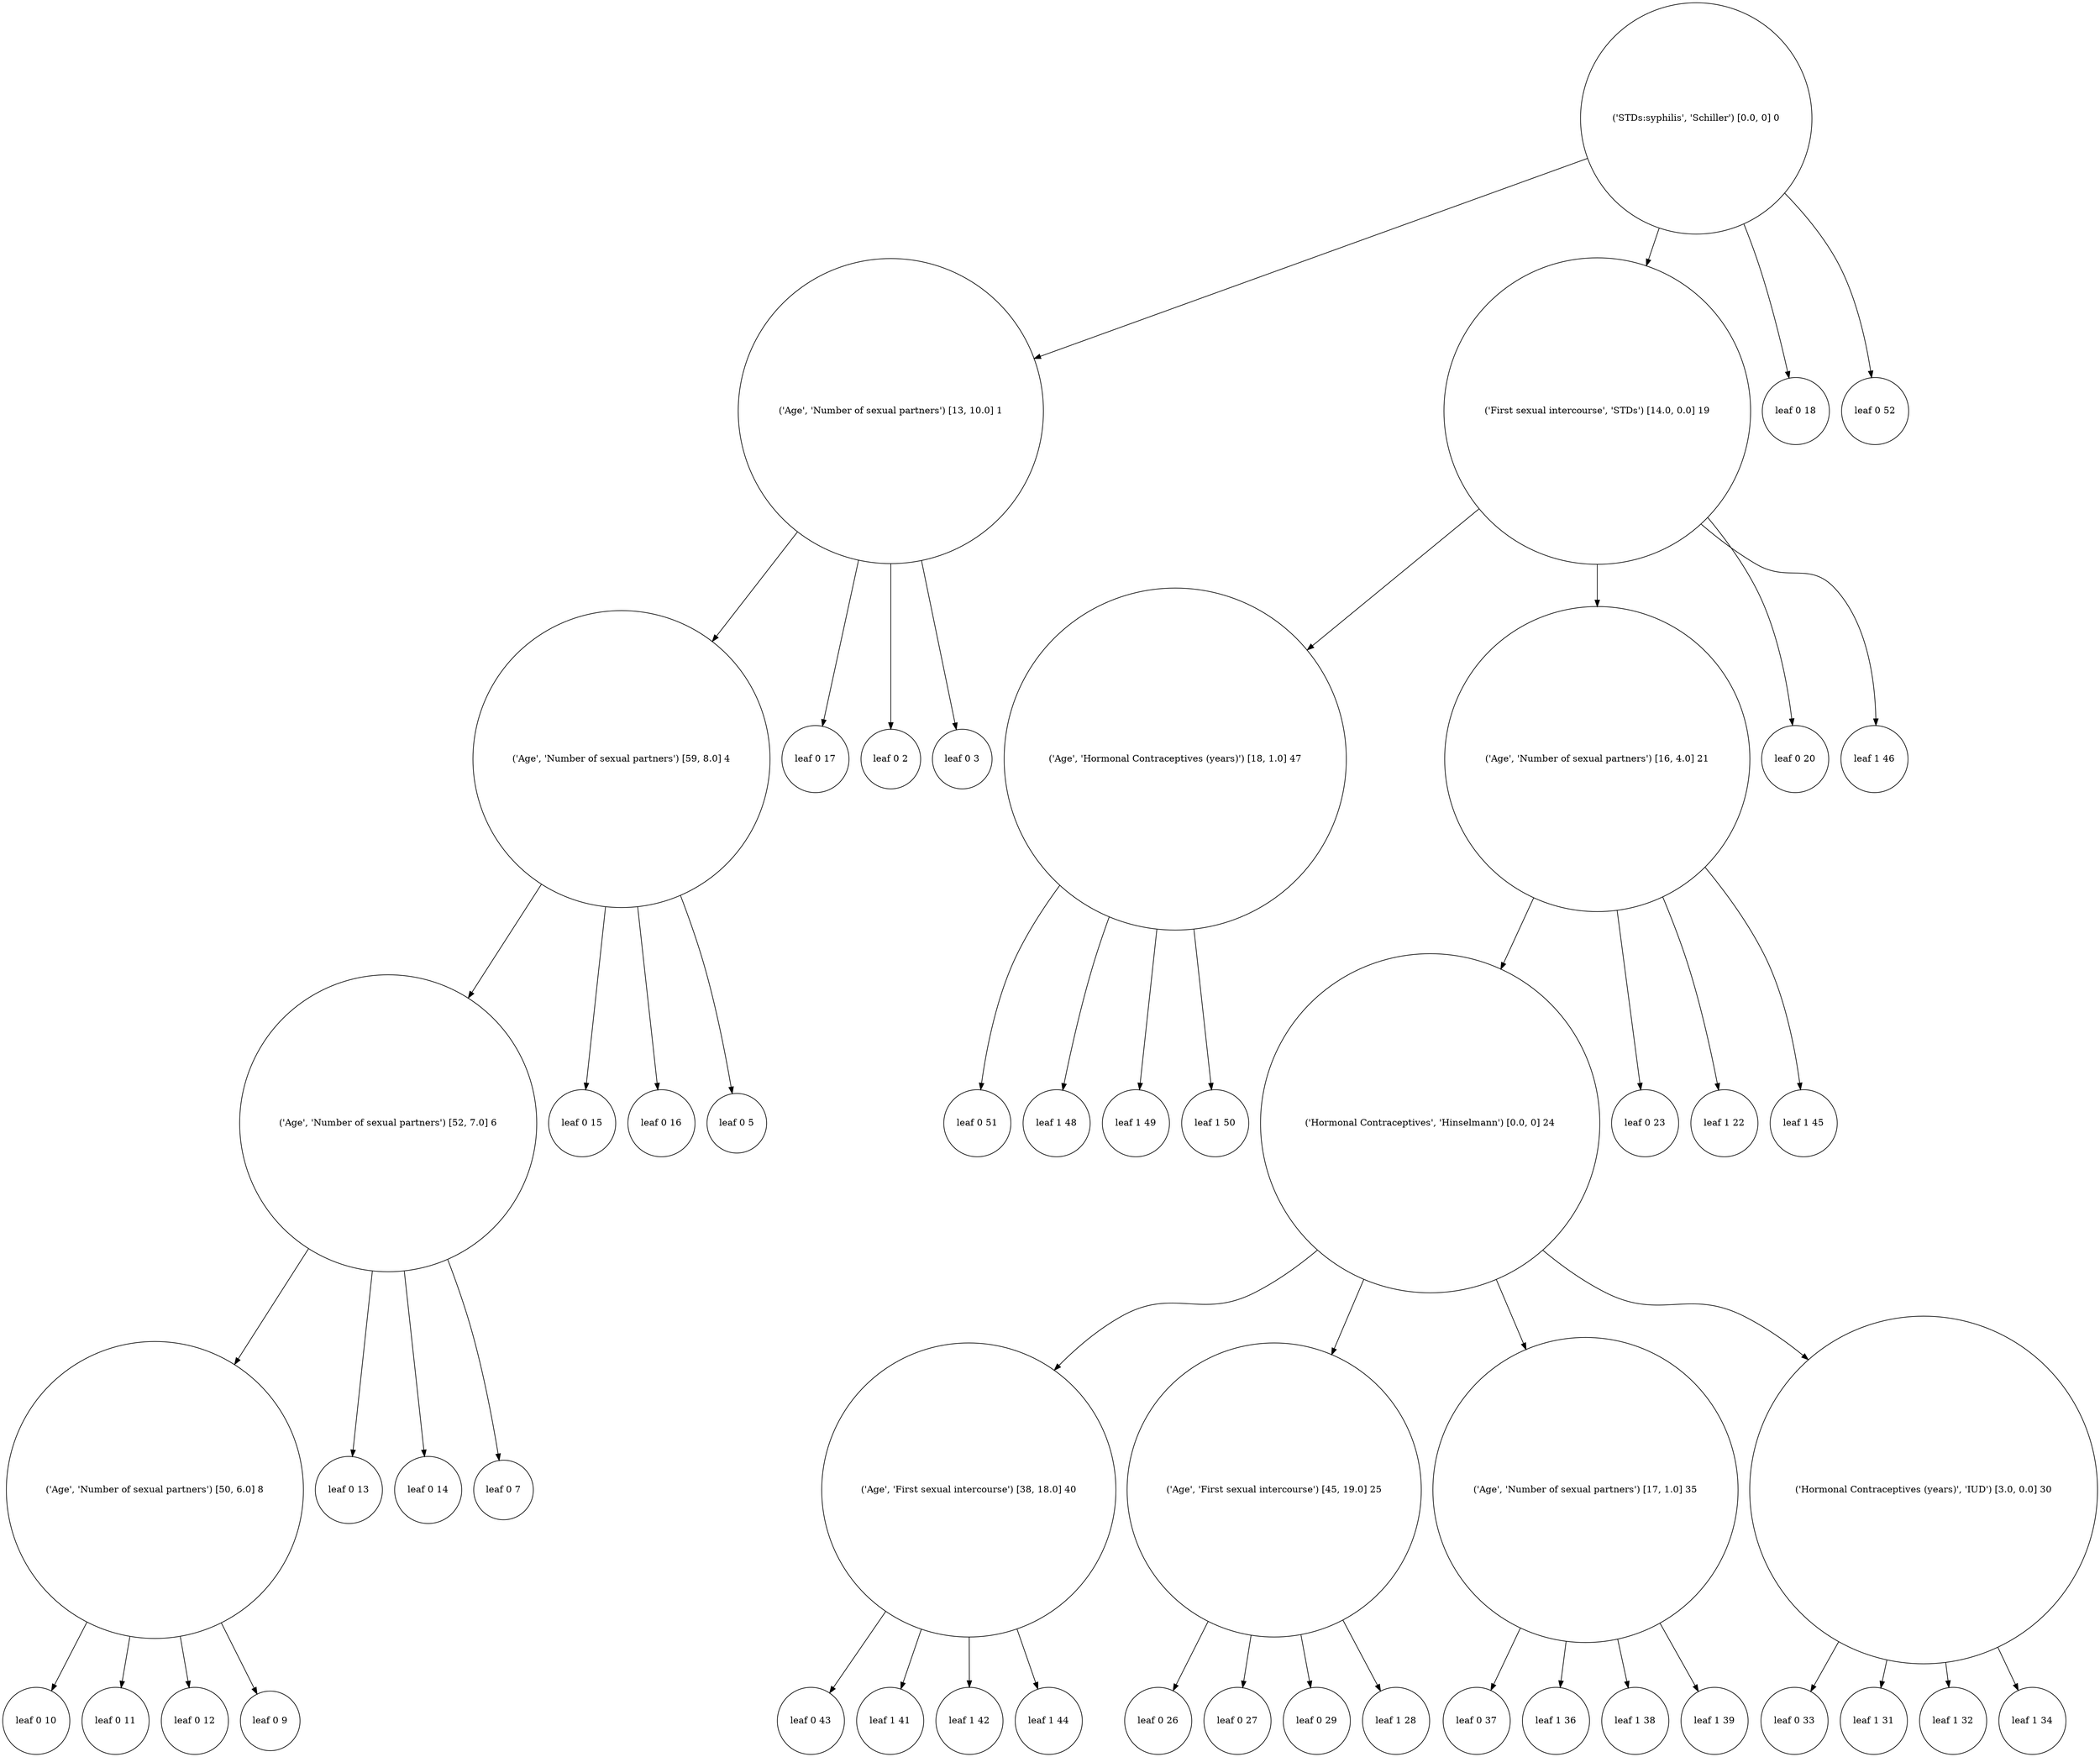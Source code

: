 digraph tree {
	"('STDs:syphilis', 'Schiller') [0.0, 0] 0" [label="('STDs:syphilis', 'Schiller') [0.0, 0] 0", shape=circle]
	"('Age', 'Number of sexual partners') [13, 10.0] 1" [label="('Age', 'Number of sexual partners') [13, 10.0] 1", shape=circle]
	"('First sexual intercourse', 'STDs') [14.0, 0.0] 19" [label="('First sexual intercourse', 'STDs') [14.0, 0.0] 19", shape=circle]
	"leaf 0 18" [label="leaf 0 18", shape=circle]
	"leaf 0 52" [label="leaf 0 52", shape=circle]
	"('Age', 'Number of sexual partners') [59, 8.0] 4" [label="('Age', 'Number of sexual partners') [59, 8.0] 4", shape=circle]
	"leaf 0 17" [label="leaf 0 17", shape=circle]
	"leaf 0 2" [label="leaf 0 2", shape=circle]
	"leaf 0 3" [label="leaf 0 3", shape=circle]
	"('Age', 'Hormonal Contraceptives (years)') [18, 1.0] 47" [label="('Age', 'Hormonal Contraceptives (years)') [18, 1.0] 47", shape=circle]
	"('Age', 'Number of sexual partners') [16, 4.0] 21" [label="('Age', 'Number of sexual partners') [16, 4.0] 21", shape=circle]
	"leaf 0 20" [label="leaf 0 20", shape=circle]
	"leaf 1 46" [label="leaf 1 46", shape=circle]
	"('Age', 'Number of sexual partners') [52, 7.0] 6" [label="('Age', 'Number of sexual partners') [52, 7.0] 6", shape=circle]
	"leaf 0 15" [label="leaf 0 15", shape=circle]
	"leaf 0 16" [label="leaf 0 16", shape=circle]
	"leaf 0 5" [label="leaf 0 5", shape=circle]
	"leaf 0 51" [label="leaf 0 51", shape=circle]
	"leaf 1 48" [label="leaf 1 48", shape=circle]
	"leaf 1 49" [label="leaf 1 49", shape=circle]
	"leaf 1 50" [label="leaf 1 50", shape=circle]
	"('Hormonal Contraceptives', 'Hinselmann') [0.0, 0] 24" [label="('Hormonal Contraceptives', 'Hinselmann') [0.0, 0] 24", shape=circle]
	"leaf 0 23" [label="leaf 0 23", shape=circle]
	"leaf 1 22" [label="leaf 1 22", shape=circle]
	"leaf 1 45" [label="leaf 1 45", shape=circle]
	"('Age', 'Number of sexual partners') [50, 6.0] 8" [label="('Age', 'Number of sexual partners') [50, 6.0] 8", shape=circle]
	"leaf 0 13" [label="leaf 0 13", shape=circle]
	"leaf 0 14" [label="leaf 0 14", shape=circle]
	"leaf 0 7" [label="leaf 0 7", shape=circle]
	"('Age', 'First sexual intercourse') [38, 18.0] 40" [label="('Age', 'First sexual intercourse') [38, 18.0] 40", shape=circle]
	"('Age', 'First sexual intercourse') [45, 19.0] 25" [label="('Age', 'First sexual intercourse') [45, 19.0] 25", shape=circle]
	"('Age', 'Number of sexual partners') [17, 1.0] 35" [label="('Age', 'Number of sexual partners') [17, 1.0] 35", shape=circle]
	"('Hormonal Contraceptives (years)', 'IUD') [3.0, 0.0] 30" [label="('Hormonal Contraceptives (years)', 'IUD') [3.0, 0.0] 30", shape=circle]
	"leaf 0 10" [label="leaf 0 10", shape=circle]
	"leaf 0 11" [label="leaf 0 11", shape=circle]
	"leaf 0 12" [label="leaf 0 12", shape=circle]
	"leaf 0 9" [label="leaf 0 9", shape=circle]
	"leaf 0 43" [label="leaf 0 43", shape=circle]
	"leaf 1 41" [label="leaf 1 41", shape=circle]
	"leaf 1 42" [label="leaf 1 42", shape=circle]
	"leaf 1 44" [label="leaf 1 44", shape=circle]
	"leaf 0 26" [label="leaf 0 26", shape=circle]
	"leaf 0 27" [label="leaf 0 27", shape=circle]
	"leaf 0 29" [label="leaf 0 29", shape=circle]
	"leaf 1 28" [label="leaf 1 28", shape=circle]
	"leaf 0 37" [label="leaf 0 37", shape=circle]
	"leaf 1 36" [label="leaf 1 36", shape=circle]
	"leaf 1 38" [label="leaf 1 38", shape=circle]
	"leaf 1 39" [label="leaf 1 39", shape=circle]
	"leaf 0 33" [label="leaf 0 33", shape=circle]
	"leaf 1 31" [label="leaf 1 31", shape=circle]
	"leaf 1 32" [label="leaf 1 32", shape=circle]
	"leaf 1 34" [label="leaf 1 34", shape=circle]

	"('STDs:syphilis', 'Schiller') [0.0, 0] 0" -> "('Age', 'Number of sexual partners') [13, 10.0] 1"
	"('STDs:syphilis', 'Schiller') [0.0, 0] 0" -> "leaf 0 18"
	"('STDs:syphilis', 'Schiller') [0.0, 0] 0" -> "('First sexual intercourse', 'STDs') [14.0, 0.0] 19"
	"('STDs:syphilis', 'Schiller') [0.0, 0] 0" -> "leaf 0 52"
	"('Age', 'Number of sexual partners') [13, 10.0] 1" -> "leaf 0 3"
	"('Age', 'Number of sexual partners') [13, 10.0] 1" -> "('Age', 'Number of sexual partners') [59, 8.0] 4"
	"('Age', 'Number of sexual partners') [13, 10.0] 1" -> "leaf 0 2"
	"('Age', 'Number of sexual partners') [13, 10.0] 1" -> "leaf 0 17"
	"('First sexual intercourse', 'STDs') [14.0, 0.0] 19" -> "leaf 0 20"
	"('First sexual intercourse', 'STDs') [14.0, 0.0] 19" -> "('Age', 'Number of sexual partners') [16, 4.0] 21"
	"('First sexual intercourse', 'STDs') [14.0, 0.0] 19" -> "leaf 1 46"
	"('First sexual intercourse', 'STDs') [14.0, 0.0] 19" -> "('Age', 'Hormonal Contraceptives (years)') [18, 1.0] 47"
	"('Age', 'Number of sexual partners') [59, 8.0] 4" -> "('Age', 'Number of sexual partners') [52, 7.0] 6"
	"('Age', 'Number of sexual partners') [59, 8.0] 4" -> "leaf 0 15"
	"('Age', 'Number of sexual partners') [59, 8.0] 4" -> "leaf 0 16"
	"('Age', 'Number of sexual partners') [59, 8.0] 4" -> "leaf 0 5"
	"('Age', 'Hormonal Contraceptives (years)') [18, 1.0] 47" -> "leaf 1 49"
	"('Age', 'Hormonal Contraceptives (years)') [18, 1.0] 47" -> "leaf 1 50"
	"('Age', 'Hormonal Contraceptives (years)') [18, 1.0] 47" -> "leaf 1 48"
	"('Age', 'Hormonal Contraceptives (years)') [18, 1.0] 47" -> "leaf 0 51"
	"('Age', 'Number of sexual partners') [16, 4.0] 21" -> "leaf 0 23"
	"('Age', 'Number of sexual partners') [16, 4.0] 21" -> "('Hormonal Contraceptives', 'Hinselmann') [0.0, 0] 24"
	"('Age', 'Number of sexual partners') [16, 4.0] 21" -> "leaf 1 22"
	"('Age', 'Number of sexual partners') [16, 4.0] 21" -> "leaf 1 45"
	"('Age', 'Number of sexual partners') [52, 7.0] 6" -> "('Age', 'Number of sexual partners') [50, 6.0] 8"
	"('Age', 'Number of sexual partners') [52, 7.0] 6" -> "leaf 0 13"
	"('Age', 'Number of sexual partners') [52, 7.0] 6" -> "leaf 0 14"
	"('Age', 'Number of sexual partners') [52, 7.0] 6" -> "leaf 0 7"
	"('Hormonal Contraceptives', 'Hinselmann') [0.0, 0] 24" -> "('Age', 'First sexual intercourse') [45, 19.0] 25"
	"('Hormonal Contraceptives', 'Hinselmann') [0.0, 0] 24" -> "('Hormonal Contraceptives (years)', 'IUD') [3.0, 0.0] 30"
	"('Hormonal Contraceptives', 'Hinselmann') [0.0, 0] 24" -> "('Age', 'Number of sexual partners') [17, 1.0] 35"
	"('Hormonal Contraceptives', 'Hinselmann') [0.0, 0] 24" -> "('Age', 'First sexual intercourse') [38, 18.0] 40"
	"('Age', 'Number of sexual partners') [50, 6.0] 8" -> "leaf 0 10"
	"('Age', 'Number of sexual partners') [50, 6.0] 8" -> "leaf 0 11"
	"('Age', 'Number of sexual partners') [50, 6.0] 8" -> "leaf 0 12"
	"('Age', 'Number of sexual partners') [50, 6.0] 8" -> "leaf 0 9"
	"('Age', 'First sexual intercourse') [38, 18.0] 40" -> "leaf 1 42"
	"('Age', 'First sexual intercourse') [38, 18.0] 40" -> "leaf 1 41"
	"('Age', 'First sexual intercourse') [38, 18.0] 40" -> "leaf 0 43"
	"('Age', 'First sexual intercourse') [38, 18.0] 40" -> "leaf 1 44"
	"('Age', 'First sexual intercourse') [45, 19.0] 25" -> "leaf 0 27"
	"('Age', 'First sexual intercourse') [45, 19.0] 25" -> "leaf 1 28"
	"('Age', 'First sexual intercourse') [45, 19.0] 25" -> "leaf 0 26"
	"('Age', 'First sexual intercourse') [45, 19.0] 25" -> "leaf 0 29"
	"('Age', 'Number of sexual partners') [17, 1.0] 35" -> "leaf 0 37"
	"('Age', 'Number of sexual partners') [17, 1.0] 35" -> "leaf 1 36"
	"('Age', 'Number of sexual partners') [17, 1.0] 35" -> "leaf 1 38"
	"('Age', 'Number of sexual partners') [17, 1.0] 35" -> "leaf 1 39"
	"('Hormonal Contraceptives (years)', 'IUD') [3.0, 0.0] 30" -> "leaf 1 31"
	"('Hormonal Contraceptives (years)', 'IUD') [3.0, 0.0] 30" -> "leaf 1 32"
	"('Hormonal Contraceptives (years)', 'IUD') [3.0, 0.0] 30" -> "leaf 0 33"
	"('Hormonal Contraceptives (years)', 'IUD') [3.0, 0.0] 30" -> "leaf 1 34"
}